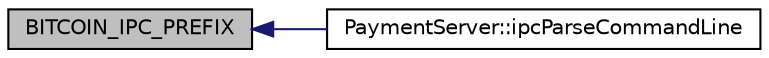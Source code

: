 digraph "BITCOIN_IPC_PREFIX"
{
  edge [fontname="Helvetica",fontsize="10",labelfontname="Helvetica",labelfontsize="10"];
  node [fontname="Helvetica",fontsize="10",shape=record];
  rankdir="LR";
  Node1 [label="BITCOIN_IPC_PREFIX",height=0.2,width=0.4,color="black", fillcolor="grey75", style="filled", fontcolor="black"];
  Node1 -> Node2 [dir="back",color="midnightblue",fontsize="10",style="solid",fontname="Helvetica"];
  Node2 [label="PaymentServer::ipcParseCommandLine",height=0.2,width=0.4,color="black", fillcolor="white", style="filled",URL="$class_payment_server.html#a6fa5530162603b2b07d0398ead7ce0b3"];
}
